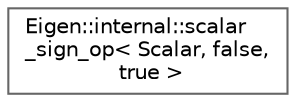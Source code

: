 digraph "Graphical Class Hierarchy"
{
 // LATEX_PDF_SIZE
  bgcolor="transparent";
  edge [fontname=Helvetica,fontsize=10,labelfontname=Helvetica,labelfontsize=10];
  node [fontname=Helvetica,fontsize=10,shape=box,height=0.2,width=0.4];
  rankdir="LR";
  Node0 [id="Node000000",label="Eigen::internal::scalar\l_sign_op\< Scalar, false,\l true \>",height=0.2,width=0.4,color="grey40", fillcolor="white", style="filled",URL="$structEigen_1_1internal_1_1scalar__sign__op_3_01Scalar_00_01false_00_01true_01_4.html",tooltip=" "];
}
